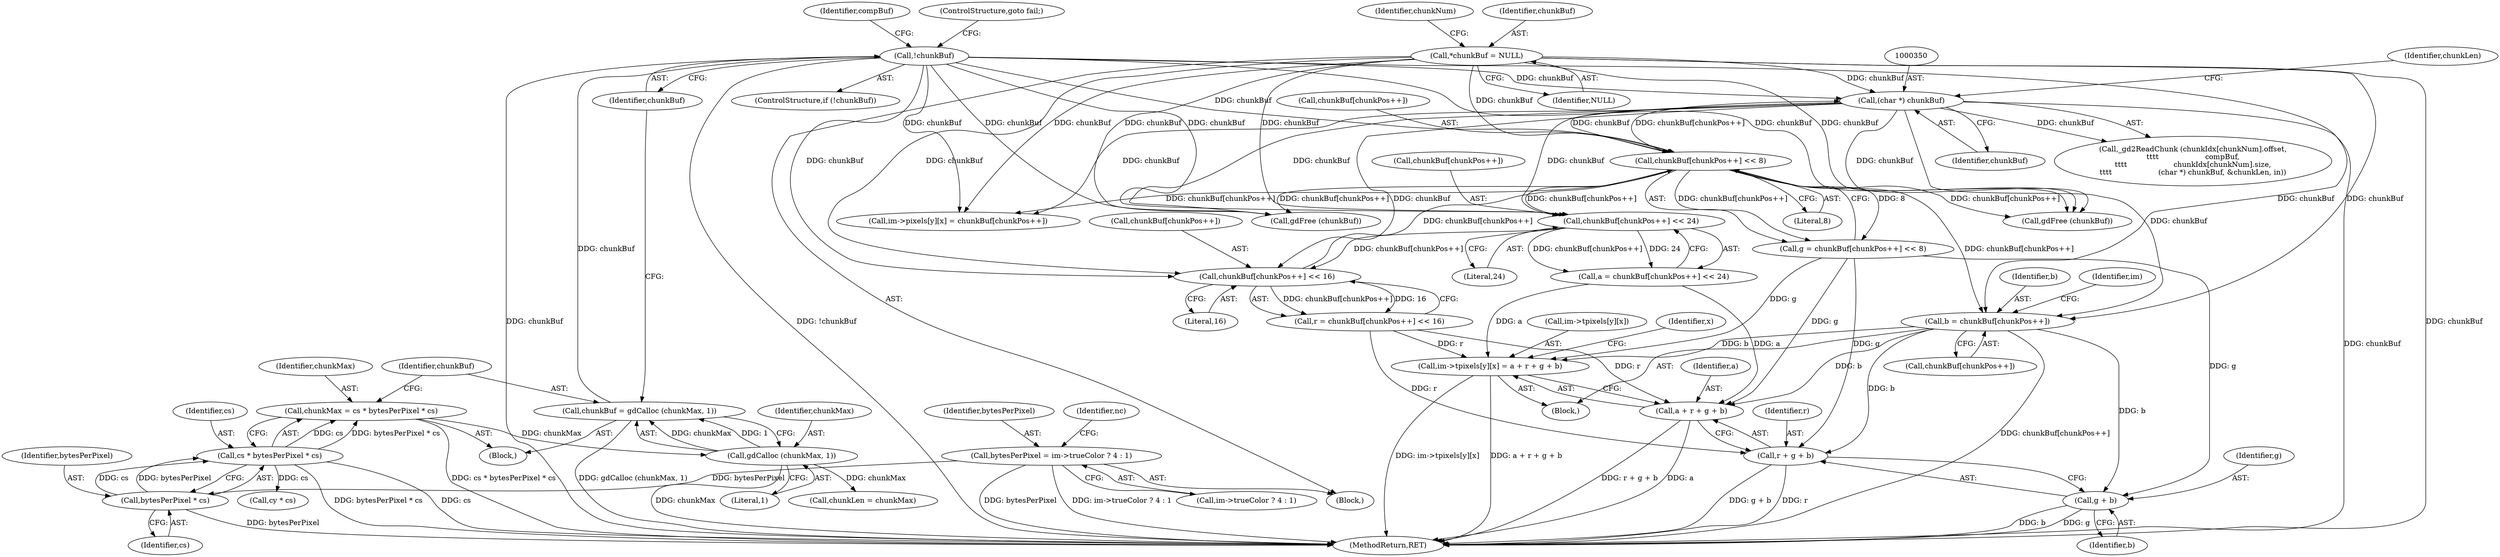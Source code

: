 digraph "0_libgd_fe9ed49dafa993e3af96b6a5a589efeea9bfb36f@pointer" {
"1000504" [label="(Call,b = chunkBuf[chunkPos++])"];
"1000349" [label="(Call,(char *) chunkBuf)"];
"1000146" [label="(Call,*chunkBuf = NULL)"];
"1000260" [label="(Call,!chunkBuf)"];
"1000254" [label="(Call,chunkBuf = gdCalloc (chunkMax, 1))"];
"1000256" [label="(Call,gdCalloc (chunkMax, 1))"];
"1000247" [label="(Call,chunkMax = cs * bytesPerPixel * cs)"];
"1000249" [label="(Call,cs * bytesPerPixel * cs)"];
"1000251" [label="(Call,bytesPerPixel * cs)"];
"1000199" [label="(Call,bytesPerPixel = im->trueColor ? 4 : 1)"];
"1000497" [label="(Call,chunkBuf[chunkPos++] << 8)"];
"1000488" [label="(Call,chunkBuf[chunkPos++] << 16)"];
"1000479" [label="(Call,chunkBuf[chunkPos++] << 24)"];
"1000510" [label="(Call,im->tpixels[y][x] = a + r + g + b)"];
"1000518" [label="(Call,a + r + g + b)"];
"1000520" [label="(Call,r + g + b)"];
"1000522" [label="(Call,g + b)"];
"1000351" [label="(Identifier,chunkBuf)"];
"1000261" [label="(Identifier,chunkBuf)"];
"1000265" [label="(Identifier,compBuf)"];
"1000250" [label="(Identifier,cs)"];
"1000252" [label="(Identifier,bytesPerPixel)"];
"1000258" [label="(Literal,1)"];
"1000151" [label="(Identifier,chunkNum)"];
"1000201" [label="(Call,im->trueColor ? 4 : 1)"];
"1000147" [label="(Identifier,chunkBuf)"];
"1000146" [label="(Call,*chunkBuf = NULL)"];
"1000504" [label="(Call,b = chunkBuf[chunkPos++])"];
"1000253" [label="(Identifier,cs)"];
"1000519" [label="(Identifier,a)"];
"1000349" [label="(Call,(char *) chunkBuf)"];
"1000208" [label="(Identifier,nc)"];
"1000518" [label="(Call,a + r + g + b)"];
"1000353" [label="(Identifier,chunkLen)"];
"1000254" [label="(Call,chunkBuf = gdCalloc (chunkMax, 1))"];
"1000332" [label="(Call,chunkLen = chunkMax)"];
"1000506" [label="(Call,chunkBuf[chunkPos++])"];
"1000479" [label="(Call,chunkBuf[chunkPos++] << 24)"];
"1000300" [label="(Call,cy * cs)"];
"1000510" [label="(Call,im->tpixels[y][x] = a + r + g + b)"];
"1000521" [label="(Identifier,r)"];
"1000480" [label="(Call,chunkBuf[chunkPos++])"];
"1000544" [label="(Call,gdFree (chunkBuf))"];
"1000257" [label="(Identifier,chunkMax)"];
"1000255" [label="(Identifier,chunkBuf)"];
"1000523" [label="(Identifier,g)"];
"1000575" [label="(MethodReturn,RET)"];
"1000260" [label="(Call,!chunkBuf)"];
"1000561" [label="(Call,gdFree (chunkBuf))"];
"1000497" [label="(Call,chunkBuf[chunkPos++] << 8)"];
"1000249" [label="(Call,cs * bytesPerPixel * cs)"];
"1000520" [label="(Call,r + g + b)"];
"1000337" [label="(Call,_gd2ReadChunk (chunkIdx[chunkNum].offset,\n\t\t\t\t                    compBuf,\n\t\t\t\t                    chunkIdx[chunkNum].size,\n\t\t\t\t                    (char *) chunkBuf, &chunkLen, in))"];
"1000493" [label="(Literal,16)"];
"1000477" [label="(Call,a = chunkBuf[chunkPos++] << 24)"];
"1000484" [label="(Literal,24)"];
"1000522" [label="(Call,g + b)"];
"1000247" [label="(Call,chunkMax = cs * bytesPerPixel * cs)"];
"1000148" [label="(Identifier,NULL)"];
"1000200" [label="(Identifier,bytesPerPixel)"];
"1000498" [label="(Call,chunkBuf[chunkPos++])"];
"1000469" [label="(Identifier,x)"];
"1000123" [label="(Block,)"];
"1000263" [label="(ControlStructure,goto fail;)"];
"1000199" [label="(Call,bytesPerPixel = im->trueColor ? 4 : 1)"];
"1000486" [label="(Call,r = chunkBuf[chunkPos++] << 16)"];
"1000511" [label="(Call,im->tpixels[y][x])"];
"1000256" [label="(Call,gdCalloc (chunkMax, 1))"];
"1000524" [label="(Identifier,b)"];
"1000259" [label="(ControlStructure,if (!chunkBuf))"];
"1000475" [label="(Block,)"];
"1000527" [label="(Call,im->pixels[y][x] = chunkBuf[chunkPos++])"];
"1000505" [label="(Identifier,b)"];
"1000215" [label="(Block,)"];
"1000251" [label="(Call,bytesPerPixel * cs)"];
"1000502" [label="(Literal,8)"];
"1000514" [label="(Identifier,im)"];
"1000495" [label="(Call,g = chunkBuf[chunkPos++] << 8)"];
"1000248" [label="(Identifier,chunkMax)"];
"1000489" [label="(Call,chunkBuf[chunkPos++])"];
"1000488" [label="(Call,chunkBuf[chunkPos++] << 16)"];
"1000504" -> "1000475"  [label="AST: "];
"1000504" -> "1000506"  [label="CFG: "];
"1000505" -> "1000504"  [label="AST: "];
"1000506" -> "1000504"  [label="AST: "];
"1000514" -> "1000504"  [label="CFG: "];
"1000504" -> "1000575"  [label="DDG: chunkBuf[chunkPos++]"];
"1000349" -> "1000504"  [label="DDG: chunkBuf"];
"1000497" -> "1000504"  [label="DDG: chunkBuf[chunkPos++]"];
"1000260" -> "1000504"  [label="DDG: chunkBuf"];
"1000146" -> "1000504"  [label="DDG: chunkBuf"];
"1000504" -> "1000510"  [label="DDG: b"];
"1000504" -> "1000518"  [label="DDG: b"];
"1000504" -> "1000520"  [label="DDG: b"];
"1000504" -> "1000522"  [label="DDG: b"];
"1000349" -> "1000337"  [label="AST: "];
"1000349" -> "1000351"  [label="CFG: "];
"1000350" -> "1000349"  [label="AST: "];
"1000351" -> "1000349"  [label="AST: "];
"1000353" -> "1000349"  [label="CFG: "];
"1000349" -> "1000575"  [label="DDG: chunkBuf"];
"1000349" -> "1000337"  [label="DDG: chunkBuf"];
"1000146" -> "1000349"  [label="DDG: chunkBuf"];
"1000260" -> "1000349"  [label="DDG: chunkBuf"];
"1000497" -> "1000349"  [label="DDG: chunkBuf[chunkPos++]"];
"1000349" -> "1000479"  [label="DDG: chunkBuf"];
"1000349" -> "1000488"  [label="DDG: chunkBuf"];
"1000349" -> "1000497"  [label="DDG: chunkBuf"];
"1000349" -> "1000527"  [label="DDG: chunkBuf"];
"1000349" -> "1000544"  [label="DDG: chunkBuf"];
"1000349" -> "1000561"  [label="DDG: chunkBuf"];
"1000146" -> "1000123"  [label="AST: "];
"1000146" -> "1000148"  [label="CFG: "];
"1000147" -> "1000146"  [label="AST: "];
"1000148" -> "1000146"  [label="AST: "];
"1000151" -> "1000146"  [label="CFG: "];
"1000146" -> "1000575"  [label="DDG: chunkBuf"];
"1000146" -> "1000479"  [label="DDG: chunkBuf"];
"1000146" -> "1000488"  [label="DDG: chunkBuf"];
"1000146" -> "1000497"  [label="DDG: chunkBuf"];
"1000146" -> "1000527"  [label="DDG: chunkBuf"];
"1000146" -> "1000544"  [label="DDG: chunkBuf"];
"1000146" -> "1000561"  [label="DDG: chunkBuf"];
"1000260" -> "1000259"  [label="AST: "];
"1000260" -> "1000261"  [label="CFG: "];
"1000261" -> "1000260"  [label="AST: "];
"1000263" -> "1000260"  [label="CFG: "];
"1000265" -> "1000260"  [label="CFG: "];
"1000260" -> "1000575"  [label="DDG: !chunkBuf"];
"1000260" -> "1000575"  [label="DDG: chunkBuf"];
"1000254" -> "1000260"  [label="DDG: chunkBuf"];
"1000260" -> "1000479"  [label="DDG: chunkBuf"];
"1000260" -> "1000488"  [label="DDG: chunkBuf"];
"1000260" -> "1000497"  [label="DDG: chunkBuf"];
"1000260" -> "1000527"  [label="DDG: chunkBuf"];
"1000260" -> "1000544"  [label="DDG: chunkBuf"];
"1000260" -> "1000561"  [label="DDG: chunkBuf"];
"1000254" -> "1000215"  [label="AST: "];
"1000254" -> "1000256"  [label="CFG: "];
"1000255" -> "1000254"  [label="AST: "];
"1000256" -> "1000254"  [label="AST: "];
"1000261" -> "1000254"  [label="CFG: "];
"1000254" -> "1000575"  [label="DDG: gdCalloc (chunkMax, 1)"];
"1000256" -> "1000254"  [label="DDG: chunkMax"];
"1000256" -> "1000254"  [label="DDG: 1"];
"1000256" -> "1000258"  [label="CFG: "];
"1000257" -> "1000256"  [label="AST: "];
"1000258" -> "1000256"  [label="AST: "];
"1000256" -> "1000575"  [label="DDG: chunkMax"];
"1000247" -> "1000256"  [label="DDG: chunkMax"];
"1000256" -> "1000332"  [label="DDG: chunkMax"];
"1000247" -> "1000215"  [label="AST: "];
"1000247" -> "1000249"  [label="CFG: "];
"1000248" -> "1000247"  [label="AST: "];
"1000249" -> "1000247"  [label="AST: "];
"1000255" -> "1000247"  [label="CFG: "];
"1000247" -> "1000575"  [label="DDG: cs * bytesPerPixel * cs"];
"1000249" -> "1000247"  [label="DDG: cs"];
"1000249" -> "1000247"  [label="DDG: bytesPerPixel * cs"];
"1000249" -> "1000251"  [label="CFG: "];
"1000250" -> "1000249"  [label="AST: "];
"1000251" -> "1000249"  [label="AST: "];
"1000249" -> "1000575"  [label="DDG: bytesPerPixel * cs"];
"1000249" -> "1000575"  [label="DDG: cs"];
"1000251" -> "1000249"  [label="DDG: cs"];
"1000251" -> "1000249"  [label="DDG: bytesPerPixel"];
"1000249" -> "1000300"  [label="DDG: cs"];
"1000251" -> "1000253"  [label="CFG: "];
"1000252" -> "1000251"  [label="AST: "];
"1000253" -> "1000251"  [label="AST: "];
"1000251" -> "1000575"  [label="DDG: bytesPerPixel"];
"1000199" -> "1000251"  [label="DDG: bytesPerPixel"];
"1000199" -> "1000123"  [label="AST: "];
"1000199" -> "1000201"  [label="CFG: "];
"1000200" -> "1000199"  [label="AST: "];
"1000201" -> "1000199"  [label="AST: "];
"1000208" -> "1000199"  [label="CFG: "];
"1000199" -> "1000575"  [label="DDG: im->trueColor ? 4 : 1"];
"1000199" -> "1000575"  [label="DDG: bytesPerPixel"];
"1000497" -> "1000495"  [label="AST: "];
"1000497" -> "1000502"  [label="CFG: "];
"1000498" -> "1000497"  [label="AST: "];
"1000502" -> "1000497"  [label="AST: "];
"1000495" -> "1000497"  [label="CFG: "];
"1000497" -> "1000479"  [label="DDG: chunkBuf[chunkPos++]"];
"1000497" -> "1000495"  [label="DDG: chunkBuf[chunkPos++]"];
"1000497" -> "1000495"  [label="DDG: 8"];
"1000488" -> "1000497"  [label="DDG: chunkBuf[chunkPos++]"];
"1000497" -> "1000527"  [label="DDG: chunkBuf[chunkPos++]"];
"1000497" -> "1000544"  [label="DDG: chunkBuf[chunkPos++]"];
"1000497" -> "1000561"  [label="DDG: chunkBuf[chunkPos++]"];
"1000488" -> "1000486"  [label="AST: "];
"1000488" -> "1000493"  [label="CFG: "];
"1000489" -> "1000488"  [label="AST: "];
"1000493" -> "1000488"  [label="AST: "];
"1000486" -> "1000488"  [label="CFG: "];
"1000488" -> "1000486"  [label="DDG: chunkBuf[chunkPos++]"];
"1000488" -> "1000486"  [label="DDG: 16"];
"1000479" -> "1000488"  [label="DDG: chunkBuf[chunkPos++]"];
"1000479" -> "1000477"  [label="AST: "];
"1000479" -> "1000484"  [label="CFG: "];
"1000480" -> "1000479"  [label="AST: "];
"1000484" -> "1000479"  [label="AST: "];
"1000477" -> "1000479"  [label="CFG: "];
"1000479" -> "1000477"  [label="DDG: chunkBuf[chunkPos++]"];
"1000479" -> "1000477"  [label="DDG: 24"];
"1000510" -> "1000475"  [label="AST: "];
"1000510" -> "1000518"  [label="CFG: "];
"1000511" -> "1000510"  [label="AST: "];
"1000518" -> "1000510"  [label="AST: "];
"1000469" -> "1000510"  [label="CFG: "];
"1000510" -> "1000575"  [label="DDG: im->tpixels[y][x]"];
"1000510" -> "1000575"  [label="DDG: a + r + g + b"];
"1000477" -> "1000510"  [label="DDG: a"];
"1000486" -> "1000510"  [label="DDG: r"];
"1000495" -> "1000510"  [label="DDG: g"];
"1000518" -> "1000520"  [label="CFG: "];
"1000519" -> "1000518"  [label="AST: "];
"1000520" -> "1000518"  [label="AST: "];
"1000518" -> "1000575"  [label="DDG: r + g + b"];
"1000518" -> "1000575"  [label="DDG: a"];
"1000477" -> "1000518"  [label="DDG: a"];
"1000486" -> "1000518"  [label="DDG: r"];
"1000495" -> "1000518"  [label="DDG: g"];
"1000520" -> "1000522"  [label="CFG: "];
"1000521" -> "1000520"  [label="AST: "];
"1000522" -> "1000520"  [label="AST: "];
"1000520" -> "1000575"  [label="DDG: g + b"];
"1000520" -> "1000575"  [label="DDG: r"];
"1000486" -> "1000520"  [label="DDG: r"];
"1000495" -> "1000520"  [label="DDG: g"];
"1000522" -> "1000524"  [label="CFG: "];
"1000523" -> "1000522"  [label="AST: "];
"1000524" -> "1000522"  [label="AST: "];
"1000522" -> "1000575"  [label="DDG: b"];
"1000522" -> "1000575"  [label="DDG: g"];
"1000495" -> "1000522"  [label="DDG: g"];
}
